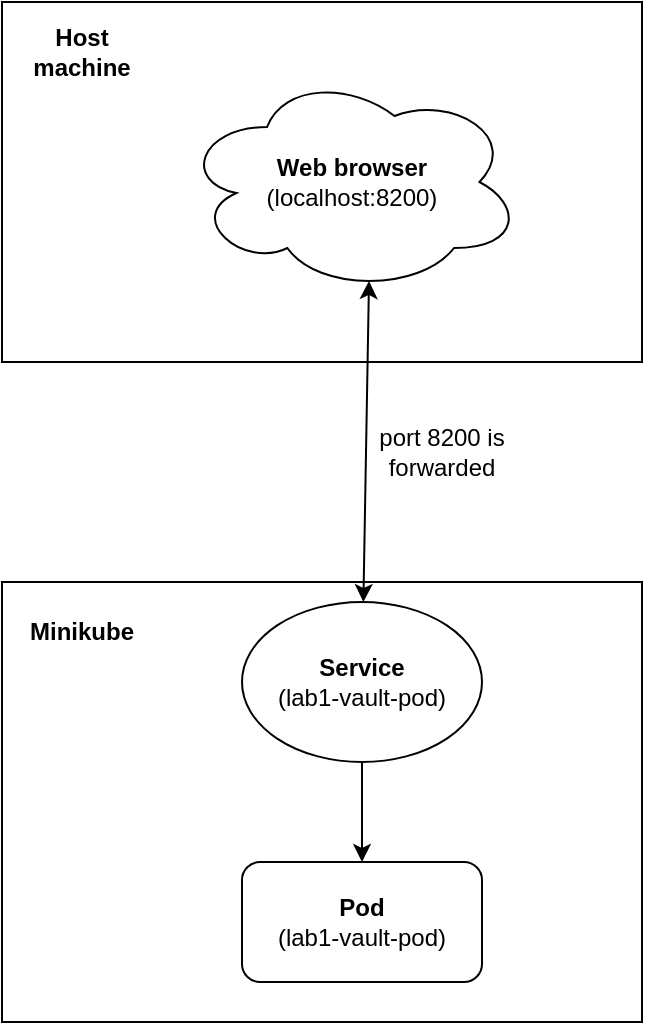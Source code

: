 <mxfile version="20.5.1" type="device"><diagram id="Q_RjfN1pzRrBCspZrQuy" name="Страница 1"><mxGraphModel dx="1422" dy="762" grid="1" gridSize="10" guides="1" tooltips="1" connect="1" arrows="1" fold="1" page="1" pageScale="1" pageWidth="827" pageHeight="1169" math="0" shadow="0"><root><mxCell id="0"/><mxCell id="1" parent="0"/><mxCell id="rcVKiu7FWIc_0UB8c8Ku-10" value="" style="rounded=0;whiteSpace=wrap;html=1;" vertex="1" parent="1"><mxGeometry x="230" y="120" width="320" height="180" as="geometry"/></mxCell><mxCell id="rcVKiu7FWIc_0UB8c8Ku-8" value="" style="rounded=0;whiteSpace=wrap;html=1;" vertex="1" parent="1"><mxGeometry x="230" y="410" width="320" height="220" as="geometry"/></mxCell><mxCell id="rcVKiu7FWIc_0UB8c8Ku-4" style="edgeStyle=orthogonalEdgeStyle;rounded=0;orthogonalLoop=1;jettySize=auto;html=1;entryX=0.5;entryY=0;entryDx=0;entryDy=0;" edge="1" parent="1" source="rcVKiu7FWIc_0UB8c8Ku-2" target="rcVKiu7FWIc_0UB8c8Ku-3"><mxGeometry relative="1" as="geometry"/></mxCell><mxCell id="rcVKiu7FWIc_0UB8c8Ku-2" value="&lt;b&gt;Service&lt;/b&gt;&lt;br&gt;(lab1-vault-pod)" style="ellipse;whiteSpace=wrap;html=1;" vertex="1" parent="1"><mxGeometry x="350" y="420" width="120" height="80" as="geometry"/></mxCell><mxCell id="rcVKiu7FWIc_0UB8c8Ku-3" value="&lt;b&gt;Pod&lt;/b&gt;&lt;br&gt;(lab1-vault-pod)" style="rounded=1;whiteSpace=wrap;html=1;" vertex="1" parent="1"><mxGeometry x="350" y="550" width="120" height="60" as="geometry"/></mxCell><mxCell id="rcVKiu7FWIc_0UB8c8Ku-7" value="&lt;b&gt;Web browser&lt;/b&gt;&lt;br&gt;(localhost:8200)" style="ellipse;shape=cloud;whiteSpace=wrap;html=1;" vertex="1" parent="1"><mxGeometry x="320" y="155" width="170" height="110" as="geometry"/></mxCell><mxCell id="rcVKiu7FWIc_0UB8c8Ku-9" value="&lt;b&gt;Minikube&lt;/b&gt;" style="text;html=1;strokeColor=none;fillColor=none;align=center;verticalAlign=middle;whiteSpace=wrap;rounded=0;" vertex="1" parent="1"><mxGeometry x="240" y="420" width="60" height="30" as="geometry"/></mxCell><mxCell id="rcVKiu7FWIc_0UB8c8Ku-11" value="&lt;b&gt;Host machine&lt;/b&gt;" style="text;html=1;strokeColor=none;fillColor=none;align=center;verticalAlign=middle;whiteSpace=wrap;rounded=0;" vertex="1" parent="1"><mxGeometry x="235" y="130" width="70" height="30" as="geometry"/></mxCell><mxCell id="rcVKiu7FWIc_0UB8c8Ku-13" value="" style="endArrow=classic;startArrow=classic;html=1;rounded=0;entryX=0.55;entryY=0.95;entryDx=0;entryDy=0;entryPerimeter=0;" edge="1" parent="1" source="rcVKiu7FWIc_0UB8c8Ku-2" target="rcVKiu7FWIc_0UB8c8Ku-7"><mxGeometry width="50" height="50" relative="1" as="geometry"><mxPoint x="390" y="400" as="sourcePoint"/><mxPoint x="440" y="350" as="targetPoint"/></mxGeometry></mxCell><mxCell id="rcVKiu7FWIc_0UB8c8Ku-14" value="port 8200 is forwarded" style="text;html=1;strokeColor=none;fillColor=none;align=center;verticalAlign=middle;whiteSpace=wrap;rounded=0;" vertex="1" parent="1"><mxGeometry x="390" y="330" width="120" height="30" as="geometry"/></mxCell></root></mxGraphModel></diagram></mxfile>